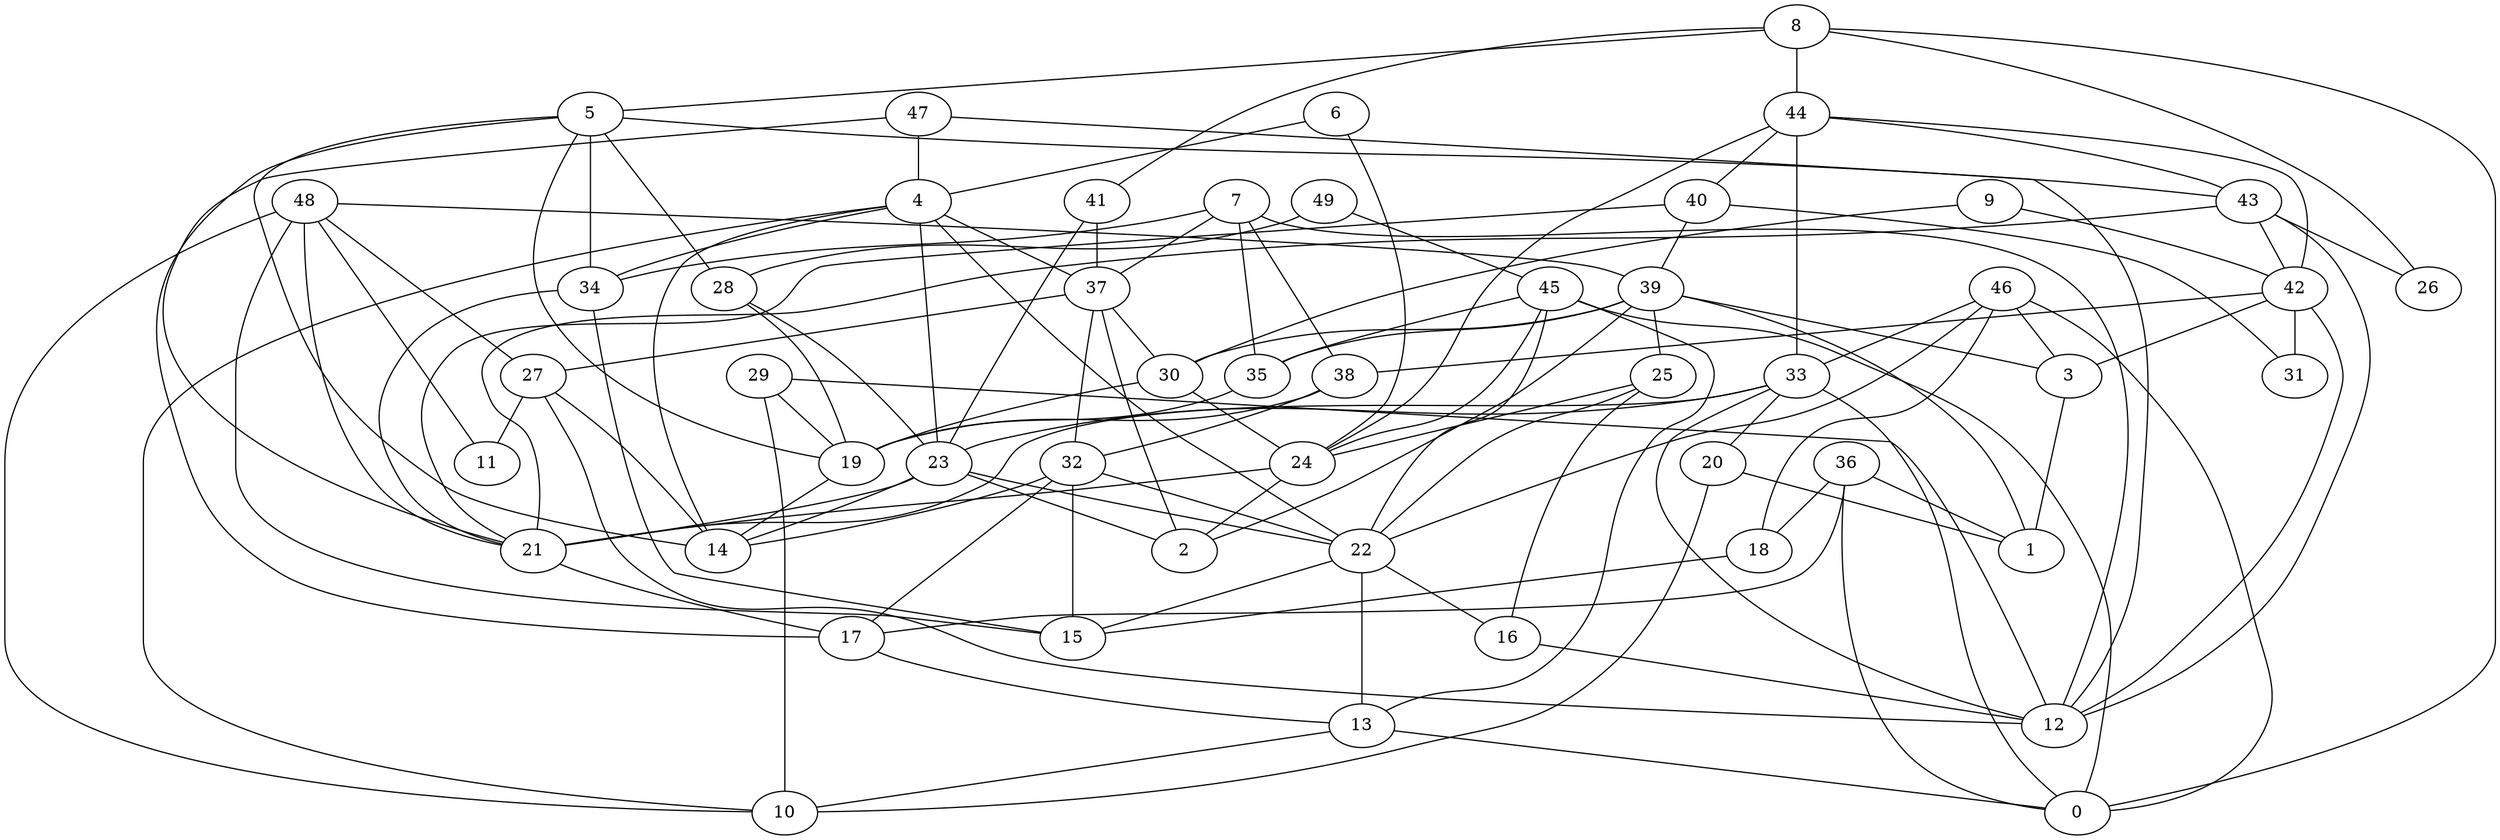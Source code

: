 digraph GG_graph {

subgraph G_graph {
edge [color = black]
"13" -> "0" [dir = none]
"22" -> "15" [dir = none]
"22" -> "16" [dir = none]
"22" -> "13" [dir = none]
"17" -> "13" [dir = none]
"40" -> "31" [dir = none]
"40" -> "39" [dir = none]
"40" -> "21" [dir = none]
"46" -> "22" [dir = none]
"46" -> "33" [dir = none]
"46" -> "18" [dir = none]
"46" -> "3" [dir = none]
"23" -> "22" [dir = none]
"23" -> "2" [dir = none]
"23" -> "21" [dir = none]
"23" -> "14" [dir = none]
"21" -> "17" [dir = none]
"20" -> "10" [dir = none]
"20" -> "1" [dir = none]
"25" -> "22" [dir = none]
"25" -> "16" [dir = none]
"35" -> "19" [dir = none]
"27" -> "12" [dir = none]
"27" -> "14" [dir = none]
"27" -> "11" [dir = none]
"29" -> "10" [dir = none]
"29" -> "19" [dir = none]
"29" -> "12" [dir = none]
"19" -> "14" [dir = none]
"37" -> "30" [dir = none]
"37" -> "2" [dir = none]
"37" -> "27" [dir = none]
"37" -> "32" [dir = none]
"8" -> "41" [dir = none]
"8" -> "0" [dir = none]
"8" -> "5" [dir = none]
"8" -> "26" [dir = none]
"38" -> "19" [dir = none]
"38" -> "32" [dir = none]
"36" -> "0" [dir = none]
"36" -> "17" [dir = none]
"36" -> "18" [dir = none]
"43" -> "26" [dir = none]
"43" -> "42" [dir = none]
"5" -> "34" [dir = none]
"5" -> "14" [dir = none]
"5" -> "28" [dir = none]
"5" -> "19" [dir = none]
"48" -> "27" [dir = none]
"48" -> "11" [dir = none]
"48" -> "21" [dir = none]
"48" -> "10" [dir = none]
"39" -> "1" [dir = none]
"39" -> "35" [dir = none]
"39" -> "2" [dir = none]
"39" -> "30" [dir = none]
"39" -> "25" [dir = none]
"9" -> "30" [dir = none]
"9" -> "42" [dir = none]
"4" -> "14" [dir = none]
"4" -> "22" [dir = none]
"4" -> "37" [dir = none]
"24" -> "2" [dir = none]
"44" -> "33" [dir = none]
"44" -> "43" [dir = none]
"44" -> "40" [dir = none]
"44" -> "24" [dir = none]
"30" -> "24" [dir = none]
"30" -> "19" [dir = none]
"6" -> "4" [dir = none]
"6" -> "24" [dir = none]
"45" -> "22" [dir = none]
"45" -> "13" [dir = none]
"45" -> "35" [dir = none]
"45" -> "24" [dir = none]
"45" -> "0" [dir = none]
"41" -> "37" [dir = none]
"28" -> "19" [dir = none]
"28" -> "23" [dir = none]
"7" -> "37" [dir = none]
"7" -> "34" [dir = none]
"32" -> "17" [dir = none]
"32" -> "14" [dir = none]
"32" -> "15" [dir = none]
"32" -> "22" [dir = none]
"34" -> "15" [dir = none]
"47" -> "21" [dir = none]
"47" -> "4" [dir = none]
"47" -> "12" [dir = none]
"33" -> "23" [dir = none]
"33" -> "20" [dir = none]
"33" -> "12" [dir = none]
"42" -> "3" [dir = none]
"42" -> "38" [dir = none]
"42" -> "12" [dir = none]
"42" -> "31" [dir = none]
"49" -> "45" [dir = none]
"49" -> "28" [dir = none]
"43" -> "21" [dir = none]
"13" -> "10" [dir = none]
"24" -> "21" [dir = none]
"43" -> "12" [dir = none]
"5" -> "17" [dir = none]
"7" -> "35" [dir = none]
"4" -> "34" [dir = none]
"36" -> "1" [dir = none]
"7" -> "38" [dir = none]
"4" -> "10" [dir = none]
"5" -> "43" [dir = none]
"39" -> "3" [dir = none]
"25" -> "24" [dir = none]
"33" -> "21" [dir = none]
"46" -> "0" [dir = none]
"16" -> "12" [dir = none]
"34" -> "21" [dir = none]
"48" -> "39" [dir = none]
"44" -> "42" [dir = none]
"7" -> "12" [dir = none]
"3" -> "1" [dir = none]
"18" -> "15" [dir = none]
"4" -> "23" [dir = none]
"8" -> "44" [dir = none]
"48" -> "15" [dir = none]
"33" -> "0" [dir = none]
"41" -> "23" [dir = none]
}

}
